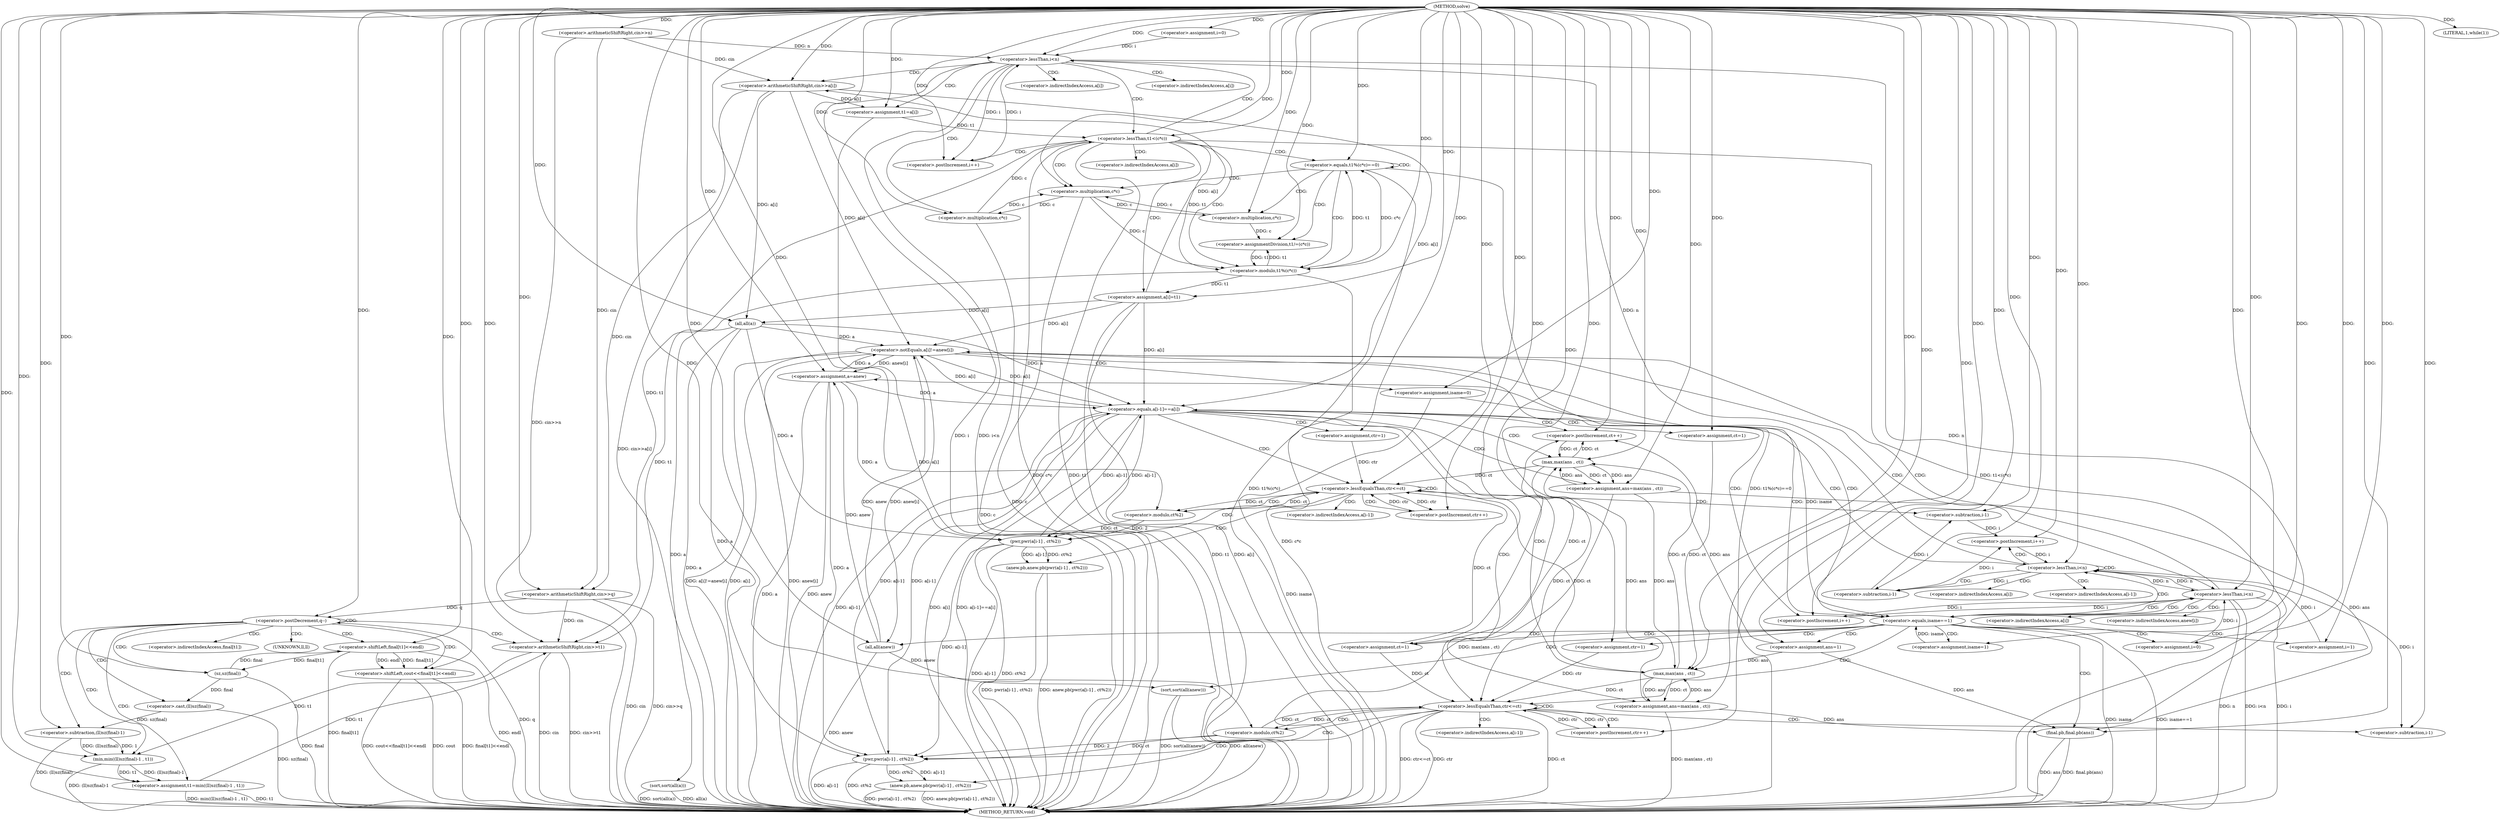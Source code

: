 digraph "solve" {  
"1000562" [label = "(METHOD,solve)" ]
"1000788" [label = "(METHOD_RETURN,void)" ]
"1000571" [label = "(<operator>.arithmeticShiftRight,cin>>n)" ]
"1000624" [label = "(sort,sort(all(a)))" ]
"1000761" [label = "(<operator>.arithmeticShiftRight,cin>>q)" ]
"1000576" [label = "(<operator>.assignment,i=0)" ]
"1000579" [label = "(<operator>.lessThan,i<n)" ]
"1000582" [label = "(<operator>.postIncrement,i++)" ]
"1000628" [label = "(LITERAL,1,while(1))" ]
"1000765" [label = "(<operator>.postDecrement,q--)" ]
"1000585" [label = "(<operator>.arithmeticShiftRight,cin>>a[i])" ]
"1000590" [label = "(<operator>.assignment,t1=a[i])" ]
"1000618" [label = "(<operator>.assignment,a[i]=t1)" ]
"1000625" [label = "(all,all(a))" ]
"1000631" [label = "(<operator>.assignment,ct=1)" ]
"1000635" [label = "(<operator>.assignment,ans=1)" ]
"1000698" [label = "(final.pb,final.pb(ans))" ]
"1000721" [label = "(sort,sort(all(anew)))" ]
"1000725" [label = "(<operator>.assignment,isame=1)" ]
"1000757" [label = "(<operator>.assignment,a=anew)" ]
"1000768" [label = "(<operator>.arithmeticShiftRight,cin>>t1)" ]
"1000771" [label = "(<operator>.assignment,t1=min((ll)sz(final)-1 , t1))" ]
"1000781" [label = "(<operator>.shiftLeft,cout<<final[t1]<<endl)" ]
"1000640" [label = "(<operator>.assignment,i=1)" ]
"1000643" [label = "(<operator>.lessThan,i<n)" ]
"1000646" [label = "(<operator>.postIncrement,i++)" ]
"1000702" [label = "(<operator>.assignment,ctr=1)" ]
"1000705" [label = "(<operator>.lessEqualsThan,ctr<=ct)" ]
"1000708" [label = "(<operator>.postIncrement,ctr++)" ]
"1000729" [label = "(<operator>.assignment,i=0)" ]
"1000732" [label = "(<operator>.lessThan,i<n)" ]
"1000735" [label = "(<operator>.postIncrement,i++)" ]
"1000752" [label = "(<operator>.equals,isame==1)" ]
"1000598" [label = "(<operator>.lessThan,t1<(c*c))" ]
"1000605" [label = "(<operator>.equals,t1%(c*c)==0)" ]
"1000711" [label = "(anew.pb,anew.pb(pwr(a[i-1] , ct%2)))" ]
"1000722" [label = "(all,all(anew))" ]
"1000773" [label = "(min,min((ll)sz(final)-1 , t1))" ]
"1000783" [label = "(<operator>.shiftLeft,final[t1]<<endl)" ]
"1000613" [label = "(<operator>.assignmentDivision,t1/=(c*c))" ]
"1000650" [label = "(<operator>.equals,a[i-1]==a[i])" ]
"1000739" [label = "(<operator>.notEquals,a[i]!=anew[i])" ]
"1000774" [label = "(<operator>.subtraction,(ll)sz(final)-1)" ]
"1000600" [label = "(<operator>.multiplication,c*c)" ]
"1000606" [label = "(<operator>.modulo,t1%(c*c))" ]
"1000660" [label = "(<operator>.postIncrement,ct++)" ]
"1000662" [label = "(<operator>.assignment,ans=max(ans , ct))" ]
"1000712" [label = "(pwr,pwr(a[i-1] , ct%2))" ]
"1000747" [label = "(<operator>.assignment,isame=0)" ]
"1000775" [label = "(<operator>.cast,(ll)sz(final))" ]
"1000608" [label = "(<operator>.multiplication,c*c)" ]
"1000615" [label = "(<operator>.multiplication,c*c)" ]
"1000690" [label = "(<operator>.assignment,ct=1)" ]
"1000693" [label = "(<operator>.assignment,ans=max(ans , ct))" ]
"1000718" [label = "(<operator>.modulo,ct%2)" ]
"1000777" [label = "(sz,sz(final))" ]
"1000653" [label = "(<operator>.subtraction,i-1)" ]
"1000664" [label = "(max,max(ans , ct))" ]
"1000671" [label = "(<operator>.assignment,ctr=1)" ]
"1000674" [label = "(<operator>.lessEqualsThan,ctr<=ct)" ]
"1000677" [label = "(<operator>.postIncrement,ctr++)" ]
"1000715" [label = "(<operator>.subtraction,i-1)" ]
"1000680" [label = "(anew.pb,anew.pb(pwr(a[i-1] , ct%2)))" ]
"1000695" [label = "(max,max(ans , ct))" ]
"1000681" [label = "(pwr,pwr(a[i-1] , ct%2))" ]
"1000687" [label = "(<operator>.modulo,ct%2)" ]
"1000684" [label = "(<operator>.subtraction,i-1)" ]
"1000587" [label = "(<operator>.indirectIndexAccess,a[i])" ]
"1000592" [label = "(<operator>.indirectIndexAccess,a[i])" ]
"1000619" [label = "(<operator>.indirectIndexAccess,a[i])" ]
"1000784" [label = "(<operator>.indirectIndexAccess,final[t1])" ]
"1000651" [label = "(<operator>.indirectIndexAccess,a[i-1])" ]
"1000656" [label = "(<operator>.indirectIndexAccess,a[i])" ]
"1000713" [label = "(<operator>.indirectIndexAccess,a[i-1])" ]
"1000740" [label = "(<operator>.indirectIndexAccess,a[i])" ]
"1000743" [label = "(<operator>.indirectIndexAccess,anew[i])" ]
"1000776" [label = "(UNKNOWN,ll,ll)" ]
"1000682" [label = "(<operator>.indirectIndexAccess,a[i-1])" ]
  "1000571" -> "1000788"  [ label = "DDG: cin>>n"] 
  "1000579" -> "1000788"  [ label = "DDG: i"] 
  "1000579" -> "1000788"  [ label = "DDG: n"] 
  "1000579" -> "1000788"  [ label = "DDG: i<n"] 
  "1000585" -> "1000788"  [ label = "DDG: cin>>a[i]"] 
  "1000590" -> "1000788"  [ label = "DDG: a[i]"] 
  "1000598" -> "1000788"  [ label = "DDG: t1"] 
  "1000600" -> "1000788"  [ label = "DDG: c"] 
  "1000598" -> "1000788"  [ label = "DDG: c*c"] 
  "1000598" -> "1000788"  [ label = "DDG: t1<(c*c)"] 
  "1000608" -> "1000788"  [ label = "DDG: c"] 
  "1000606" -> "1000788"  [ label = "DDG: c*c"] 
  "1000605" -> "1000788"  [ label = "DDG: t1%(c*c)"] 
  "1000605" -> "1000788"  [ label = "DDG: t1%(c*c)==0"] 
  "1000618" -> "1000788"  [ label = "DDG: a[i]"] 
  "1000618" -> "1000788"  [ label = "DDG: t1"] 
  "1000625" -> "1000788"  [ label = "DDG: a"] 
  "1000624" -> "1000788"  [ label = "DDG: all(a)"] 
  "1000624" -> "1000788"  [ label = "DDG: sort(all(a))"] 
  "1000698" -> "1000788"  [ label = "DDG: ans"] 
  "1000698" -> "1000788"  [ label = "DDG: final.pb(ans)"] 
  "1000705" -> "1000788"  [ label = "DDG: ctr"] 
  "1000705" -> "1000788"  [ label = "DDG: ct"] 
  "1000705" -> "1000788"  [ label = "DDG: ctr<=ct"] 
  "1000722" -> "1000788"  [ label = "DDG: anew"] 
  "1000721" -> "1000788"  [ label = "DDG: all(anew)"] 
  "1000721" -> "1000788"  [ label = "DDG: sort(all(anew))"] 
  "1000732" -> "1000788"  [ label = "DDG: i"] 
  "1000732" -> "1000788"  [ label = "DDG: n"] 
  "1000732" -> "1000788"  [ label = "DDG: i<n"] 
  "1000739" -> "1000788"  [ label = "DDG: a[i]"] 
  "1000739" -> "1000788"  [ label = "DDG: anew[i]"] 
  "1000739" -> "1000788"  [ label = "DDG: a[i]!=anew[i]"] 
  "1000747" -> "1000788"  [ label = "DDG: isame"] 
  "1000752" -> "1000788"  [ label = "DDG: isame"] 
  "1000752" -> "1000788"  [ label = "DDG: isame==1"] 
  "1000757" -> "1000788"  [ label = "DDG: a"] 
  "1000757" -> "1000788"  [ label = "DDG: anew"] 
  "1000761" -> "1000788"  [ label = "DDG: cin"] 
  "1000761" -> "1000788"  [ label = "DDG: cin>>q"] 
  "1000765" -> "1000788"  [ label = "DDG: q"] 
  "1000768" -> "1000788"  [ label = "DDG: cin"] 
  "1000768" -> "1000788"  [ label = "DDG: cin>>t1"] 
  "1000771" -> "1000788"  [ label = "DDG: t1"] 
  "1000777" -> "1000788"  [ label = "DDG: final"] 
  "1000775" -> "1000788"  [ label = "DDG: sz(final)"] 
  "1000774" -> "1000788"  [ label = "DDG: (ll)sz(final)"] 
  "1000773" -> "1000788"  [ label = "DDG: (ll)sz(final)-1"] 
  "1000771" -> "1000788"  [ label = "DDG: min((ll)sz(final)-1 , t1)"] 
  "1000783" -> "1000788"  [ label = "DDG: final[t1]"] 
  "1000781" -> "1000788"  [ label = "DDG: final[t1]<<endl"] 
  "1000781" -> "1000788"  [ label = "DDG: cout<<final[t1]<<endl"] 
  "1000712" -> "1000788"  [ label = "DDG: a[i-1]"] 
  "1000712" -> "1000788"  [ label = "DDG: ct%2"] 
  "1000711" -> "1000788"  [ label = "DDG: pwr(a[i-1] , ct%2)"] 
  "1000711" -> "1000788"  [ label = "DDG: anew.pb(pwr(a[i-1] , ct%2))"] 
  "1000650" -> "1000788"  [ label = "DDG: a[i-1]"] 
  "1000650" -> "1000788"  [ label = "DDG: a[i]"] 
  "1000650" -> "1000788"  [ label = "DDG: a[i-1]==a[i]"] 
  "1000693" -> "1000788"  [ label = "DDG: max(ans , ct)"] 
  "1000681" -> "1000788"  [ label = "DDG: a[i-1]"] 
  "1000681" -> "1000788"  [ label = "DDG: ct%2"] 
  "1000680" -> "1000788"  [ label = "DDG: pwr(a[i-1] , ct%2)"] 
  "1000680" -> "1000788"  [ label = "DDG: anew.pb(pwr(a[i-1] , ct%2))"] 
  "1000662" -> "1000788"  [ label = "DDG: max(ans , ct)"] 
  "1000781" -> "1000788"  [ label = "DDG: cout"] 
  "1000783" -> "1000788"  [ label = "DDG: endl"] 
  "1000562" -> "1000571"  [ label = "DDG: "] 
  "1000562" -> "1000576"  [ label = "DDG: "] 
  "1000625" -> "1000624"  [ label = "DDG: a"] 
  "1000562" -> "1000628"  [ label = "DDG: "] 
  "1000571" -> "1000761"  [ label = "DDG: cin"] 
  "1000585" -> "1000761"  [ label = "DDG: cin"] 
  "1000562" -> "1000761"  [ label = "DDG: "] 
  "1000576" -> "1000579"  [ label = "DDG: i"] 
  "1000582" -> "1000579"  [ label = "DDG: i"] 
  "1000562" -> "1000579"  [ label = "DDG: "] 
  "1000571" -> "1000579"  [ label = "DDG: n"] 
  "1000579" -> "1000582"  [ label = "DDG: i"] 
  "1000562" -> "1000582"  [ label = "DDG: "] 
  "1000585" -> "1000590"  [ label = "DDG: a[i]"] 
  "1000606" -> "1000618"  [ label = "DDG: t1"] 
  "1000562" -> "1000618"  [ label = "DDG: "] 
  "1000618" -> "1000625"  [ label = "DDG: a[i]"] 
  "1000562" -> "1000625"  [ label = "DDG: "] 
  "1000585" -> "1000625"  [ label = "DDG: a[i]"] 
  "1000562" -> "1000631"  [ label = "DDG: "] 
  "1000562" -> "1000635"  [ label = "DDG: "] 
  "1000562" -> "1000725"  [ label = "DDG: "] 
  "1000722" -> "1000757"  [ label = "DDG: anew"] 
  "1000739" -> "1000757"  [ label = "DDG: anew[i]"] 
  "1000562" -> "1000757"  [ label = "DDG: "] 
  "1000761" -> "1000765"  [ label = "DDG: q"] 
  "1000562" -> "1000765"  [ label = "DDG: "] 
  "1000773" -> "1000771"  [ label = "DDG: (ll)sz(final)-1"] 
  "1000773" -> "1000771"  [ label = "DDG: t1"] 
  "1000571" -> "1000585"  [ label = "DDG: cin"] 
  "1000562" -> "1000585"  [ label = "DDG: "] 
  "1000618" -> "1000585"  [ label = "DDG: a[i]"] 
  "1000562" -> "1000590"  [ label = "DDG: "] 
  "1000562" -> "1000640"  [ label = "DDG: "] 
  "1000635" -> "1000698"  [ label = "DDG: ans"] 
  "1000693" -> "1000698"  [ label = "DDG: ans"] 
  "1000662" -> "1000698"  [ label = "DDG: ans"] 
  "1000562" -> "1000698"  [ label = "DDG: "] 
  "1000562" -> "1000702"  [ label = "DDG: "] 
  "1000722" -> "1000721"  [ label = "DDG: anew"] 
  "1000562" -> "1000729"  [ label = "DDG: "] 
  "1000761" -> "1000768"  [ label = "DDG: cin"] 
  "1000562" -> "1000768"  [ label = "DDG: "] 
  "1000598" -> "1000768"  [ label = "DDG: t1"] 
  "1000771" -> "1000768"  [ label = "DDG: t1"] 
  "1000606" -> "1000768"  [ label = "DDG: t1"] 
  "1000562" -> "1000771"  [ label = "DDG: "] 
  "1000562" -> "1000781"  [ label = "DDG: "] 
  "1000783" -> "1000781"  [ label = "DDG: endl"] 
  "1000783" -> "1000781"  [ label = "DDG: final[t1]"] 
  "1000640" -> "1000643"  [ label = "DDG: i"] 
  "1000646" -> "1000643"  [ label = "DDG: i"] 
  "1000562" -> "1000643"  [ label = "DDG: "] 
  "1000579" -> "1000643"  [ label = "DDG: n"] 
  "1000732" -> "1000643"  [ label = "DDG: n"] 
  "1000653" -> "1000646"  [ label = "DDG: i"] 
  "1000684" -> "1000646"  [ label = "DDG: i"] 
  "1000562" -> "1000646"  [ label = "DDG: "] 
  "1000702" -> "1000705"  [ label = "DDG: ctr"] 
  "1000708" -> "1000705"  [ label = "DDG: ctr"] 
  "1000562" -> "1000705"  [ label = "DDG: "] 
  "1000631" -> "1000705"  [ label = "DDG: ct"] 
  "1000718" -> "1000705"  [ label = "DDG: ct"] 
  "1000695" -> "1000705"  [ label = "DDG: ct"] 
  "1000664" -> "1000705"  [ label = "DDG: ct"] 
  "1000705" -> "1000708"  [ label = "DDG: ctr"] 
  "1000562" -> "1000708"  [ label = "DDG: "] 
  "1000739" -> "1000722"  [ label = "DDG: anew[i]"] 
  "1000562" -> "1000722"  [ label = "DDG: "] 
  "1000729" -> "1000732"  [ label = "DDG: i"] 
  "1000735" -> "1000732"  [ label = "DDG: i"] 
  "1000562" -> "1000732"  [ label = "DDG: "] 
  "1000643" -> "1000732"  [ label = "DDG: n"] 
  "1000732" -> "1000735"  [ label = "DDG: i"] 
  "1000562" -> "1000735"  [ label = "DDG: "] 
  "1000725" -> "1000752"  [ label = "DDG: isame"] 
  "1000747" -> "1000752"  [ label = "DDG: isame"] 
  "1000562" -> "1000752"  [ label = "DDG: "] 
  "1000774" -> "1000773"  [ label = "DDG: (ll)sz(final)"] 
  "1000774" -> "1000773"  [ label = "DDG: 1"] 
  "1000768" -> "1000773"  [ label = "DDG: t1"] 
  "1000562" -> "1000773"  [ label = "DDG: "] 
  "1000777" -> "1000783"  [ label = "DDG: final"] 
  "1000562" -> "1000783"  [ label = "DDG: "] 
  "1000590" -> "1000598"  [ label = "DDG: t1"] 
  "1000562" -> "1000598"  [ label = "DDG: "] 
  "1000600" -> "1000598"  [ label = "DDG: c"] 
  "1000606" -> "1000605"  [ label = "DDG: t1"] 
  "1000606" -> "1000605"  [ label = "DDG: c*c"] 
  "1000562" -> "1000605"  [ label = "DDG: "] 
  "1000615" -> "1000613"  [ label = "DDG: c"] 
  "1000712" -> "1000711"  [ label = "DDG: a[i-1]"] 
  "1000712" -> "1000711"  [ label = "DDG: ct%2"] 
  "1000775" -> "1000774"  [ label = "DDG: sz(final)"] 
  "1000562" -> "1000774"  [ label = "DDG: "] 
  "1000608" -> "1000600"  [ label = "DDG: c"] 
  "1000562" -> "1000600"  [ label = "DDG: "] 
  "1000598" -> "1000606"  [ label = "DDG: t1"] 
  "1000613" -> "1000606"  [ label = "DDG: t1"] 
  "1000562" -> "1000606"  [ label = "DDG: "] 
  "1000608" -> "1000606"  [ label = "DDG: c"] 
  "1000606" -> "1000613"  [ label = "DDG: t1"] 
  "1000562" -> "1000613"  [ label = "DDG: "] 
  "1000625" -> "1000650"  [ label = "DDG: a"] 
  "1000757" -> "1000650"  [ label = "DDG: a"] 
  "1000712" -> "1000650"  [ label = "DDG: a[i-1]"] 
  "1000681" -> "1000650"  [ label = "DDG: a[i-1]"] 
  "1000618" -> "1000650"  [ label = "DDG: a[i]"] 
  "1000739" -> "1000650"  [ label = "DDG: a[i]"] 
  "1000585" -> "1000650"  [ label = "DDG: a[i]"] 
  "1000664" -> "1000662"  [ label = "DDG: ans"] 
  "1000664" -> "1000662"  [ label = "DDG: ct"] 
  "1000625" -> "1000712"  [ label = "DDG: a"] 
  "1000757" -> "1000712"  [ label = "DDG: a"] 
  "1000650" -> "1000712"  [ label = "DDG: a[i-1]"] 
  "1000681" -> "1000712"  [ label = "DDG: a[i-1]"] 
  "1000718" -> "1000712"  [ label = "DDG: ct"] 
  "1000718" -> "1000712"  [ label = "DDG: 2"] 
  "1000618" -> "1000739"  [ label = "DDG: a[i]"] 
  "1000625" -> "1000739"  [ label = "DDG: a"] 
  "1000757" -> "1000739"  [ label = "DDG: a"] 
  "1000650" -> "1000739"  [ label = "DDG: a[i]"] 
  "1000585" -> "1000739"  [ label = "DDG: a[i]"] 
  "1000722" -> "1000739"  [ label = "DDG: anew"] 
  "1000562" -> "1000747"  [ label = "DDG: "] 
  "1000777" -> "1000775"  [ label = "DDG: final"] 
  "1000600" -> "1000608"  [ label = "DDG: c"] 
  "1000615" -> "1000608"  [ label = "DDG: c"] 
  "1000562" -> "1000608"  [ label = "DDG: "] 
  "1000608" -> "1000615"  [ label = "DDG: c"] 
  "1000562" -> "1000615"  [ label = "DDG: "] 
  "1000631" -> "1000660"  [ label = "DDG: ct"] 
  "1000695" -> "1000660"  [ label = "DDG: ct"] 
  "1000664" -> "1000660"  [ label = "DDG: ct"] 
  "1000562" -> "1000660"  [ label = "DDG: "] 
  "1000562" -> "1000662"  [ label = "DDG: "] 
  "1000562" -> "1000690"  [ label = "DDG: "] 
  "1000695" -> "1000693"  [ label = "DDG: ct"] 
  "1000695" -> "1000693"  [ label = "DDG: ans"] 
  "1000705" -> "1000718"  [ label = "DDG: ct"] 
  "1000562" -> "1000718"  [ label = "DDG: "] 
  "1000783" -> "1000777"  [ label = "DDG: final[t1]"] 
  "1000562" -> "1000777"  [ label = "DDG: "] 
  "1000643" -> "1000653"  [ label = "DDG: i"] 
  "1000562" -> "1000653"  [ label = "DDG: "] 
  "1000635" -> "1000664"  [ label = "DDG: ans"] 
  "1000693" -> "1000664"  [ label = "DDG: ans"] 
  "1000662" -> "1000664"  [ label = "DDG: ans"] 
  "1000562" -> "1000664"  [ label = "DDG: "] 
  "1000660" -> "1000664"  [ label = "DDG: ct"] 
  "1000562" -> "1000671"  [ label = "DDG: "] 
  "1000562" -> "1000693"  [ label = "DDG: "] 
  "1000643" -> "1000715"  [ label = "DDG: i"] 
  "1000562" -> "1000715"  [ label = "DDG: "] 
  "1000671" -> "1000674"  [ label = "DDG: ctr"] 
  "1000677" -> "1000674"  [ label = "DDG: ctr"] 
  "1000562" -> "1000674"  [ label = "DDG: "] 
  "1000631" -> "1000674"  [ label = "DDG: ct"] 
  "1000695" -> "1000674"  [ label = "DDG: ct"] 
  "1000687" -> "1000674"  [ label = "DDG: ct"] 
  "1000664" -> "1000674"  [ label = "DDG: ct"] 
  "1000674" -> "1000677"  [ label = "DDG: ctr"] 
  "1000562" -> "1000677"  [ label = "DDG: "] 
  "1000635" -> "1000695"  [ label = "DDG: ans"] 
  "1000693" -> "1000695"  [ label = "DDG: ans"] 
  "1000662" -> "1000695"  [ label = "DDG: ans"] 
  "1000562" -> "1000695"  [ label = "DDG: "] 
  "1000690" -> "1000695"  [ label = "DDG: ct"] 
  "1000681" -> "1000680"  [ label = "DDG: a[i-1]"] 
  "1000681" -> "1000680"  [ label = "DDG: ct%2"] 
  "1000625" -> "1000681"  [ label = "DDG: a"] 
  "1000757" -> "1000681"  [ label = "DDG: a"] 
  "1000650" -> "1000681"  [ label = "DDG: a[i-1]"] 
  "1000687" -> "1000681"  [ label = "DDG: 2"] 
  "1000687" -> "1000681"  [ label = "DDG: ct"] 
  "1000674" -> "1000687"  [ label = "DDG: ct"] 
  "1000562" -> "1000687"  [ label = "DDG: "] 
  "1000653" -> "1000684"  [ label = "DDG: i"] 
  "1000562" -> "1000684"  [ label = "DDG: "] 
  "1000579" -> "1000600"  [ label = "CDG: "] 
  "1000579" -> "1000598"  [ label = "CDG: "] 
  "1000579" -> "1000592"  [ label = "CDG: "] 
  "1000579" -> "1000585"  [ label = "CDG: "] 
  "1000579" -> "1000590"  [ label = "CDG: "] 
  "1000579" -> "1000587"  [ label = "CDG: "] 
  "1000765" -> "1000765"  [ label = "CDG: "] 
  "1000765" -> "1000781"  [ label = "CDG: "] 
  "1000765" -> "1000784"  [ label = "CDG: "] 
  "1000765" -> "1000777"  [ label = "CDG: "] 
  "1000765" -> "1000783"  [ label = "CDG: "] 
  "1000765" -> "1000775"  [ label = "CDG: "] 
  "1000765" -> "1000774"  [ label = "CDG: "] 
  "1000765" -> "1000773"  [ label = "CDG: "] 
  "1000765" -> "1000776"  [ label = "CDG: "] 
  "1000765" -> "1000768"  [ label = "CDG: "] 
  "1000765" -> "1000771"  [ label = "CDG: "] 
  "1000643" -> "1000646"  [ label = "CDG: "] 
  "1000643" -> "1000653"  [ label = "CDG: "] 
  "1000643" -> "1000650"  [ label = "CDG: "] 
  "1000643" -> "1000656"  [ label = "CDG: "] 
  "1000643" -> "1000643"  [ label = "CDG: "] 
  "1000643" -> "1000651"  [ label = "CDG: "] 
  "1000705" -> "1000708"  [ label = "CDG: "] 
  "1000705" -> "1000712"  [ label = "CDG: "] 
  "1000705" -> "1000705"  [ label = "CDG: "] 
  "1000705" -> "1000715"  [ label = "CDG: "] 
  "1000705" -> "1000713"  [ label = "CDG: "] 
  "1000705" -> "1000718"  [ label = "CDG: "] 
  "1000705" -> "1000711"  [ label = "CDG: "] 
  "1000732" -> "1000740"  [ label = "CDG: "] 
  "1000732" -> "1000752"  [ label = "CDG: "] 
  "1000732" -> "1000739"  [ label = "CDG: "] 
  "1000732" -> "1000743"  [ label = "CDG: "] 
  "1000752" -> "1000757"  [ label = "CDG: "] 
  "1000752" -> "1000725"  [ label = "CDG: "] 
  "1000752" -> "1000631"  [ label = "CDG: "] 
  "1000752" -> "1000705"  [ label = "CDG: "] 
  "1000752" -> "1000721"  [ label = "CDG: "] 
  "1000752" -> "1000702"  [ label = "CDG: "] 
  "1000752" -> "1000640"  [ label = "CDG: "] 
  "1000752" -> "1000643"  [ label = "CDG: "] 
  "1000752" -> "1000722"  [ label = "CDG: "] 
  "1000752" -> "1000729"  [ label = "CDG: "] 
  "1000752" -> "1000635"  [ label = "CDG: "] 
  "1000752" -> "1000732"  [ label = "CDG: "] 
  "1000752" -> "1000698"  [ label = "CDG: "] 
  "1000598" -> "1000608"  [ label = "CDG: "] 
  "1000598" -> "1000582"  [ label = "CDG: "] 
  "1000598" -> "1000618"  [ label = "CDG: "] 
  "1000598" -> "1000605"  [ label = "CDG: "] 
  "1000598" -> "1000619"  [ label = "CDG: "] 
  "1000598" -> "1000579"  [ label = "CDG: "] 
  "1000598" -> "1000606"  [ label = "CDG: "] 
  "1000605" -> "1000608"  [ label = "CDG: "] 
  "1000605" -> "1000605"  [ label = "CDG: "] 
  "1000605" -> "1000615"  [ label = "CDG: "] 
  "1000605" -> "1000613"  [ label = "CDG: "] 
  "1000605" -> "1000606"  [ label = "CDG: "] 
  "1000650" -> "1000671"  [ label = "CDG: "] 
  "1000650" -> "1000690"  [ label = "CDG: "] 
  "1000650" -> "1000660"  [ label = "CDG: "] 
  "1000650" -> "1000664"  [ label = "CDG: "] 
  "1000650" -> "1000662"  [ label = "CDG: "] 
  "1000650" -> "1000674"  [ label = "CDG: "] 
  "1000650" -> "1000693"  [ label = "CDG: "] 
  "1000650" -> "1000695"  [ label = "CDG: "] 
  "1000739" -> "1000747"  [ label = "CDG: "] 
  "1000739" -> "1000735"  [ label = "CDG: "] 
  "1000739" -> "1000732"  [ label = "CDG: "] 
  "1000739" -> "1000752"  [ label = "CDG: "] 
  "1000674" -> "1000687"  [ label = "CDG: "] 
  "1000674" -> "1000680"  [ label = "CDG: "] 
  "1000674" -> "1000681"  [ label = "CDG: "] 
  "1000674" -> "1000684"  [ label = "CDG: "] 
  "1000674" -> "1000682"  [ label = "CDG: "] 
  "1000674" -> "1000674"  [ label = "CDG: "] 
  "1000674" -> "1000677"  [ label = "CDG: "] 
}

